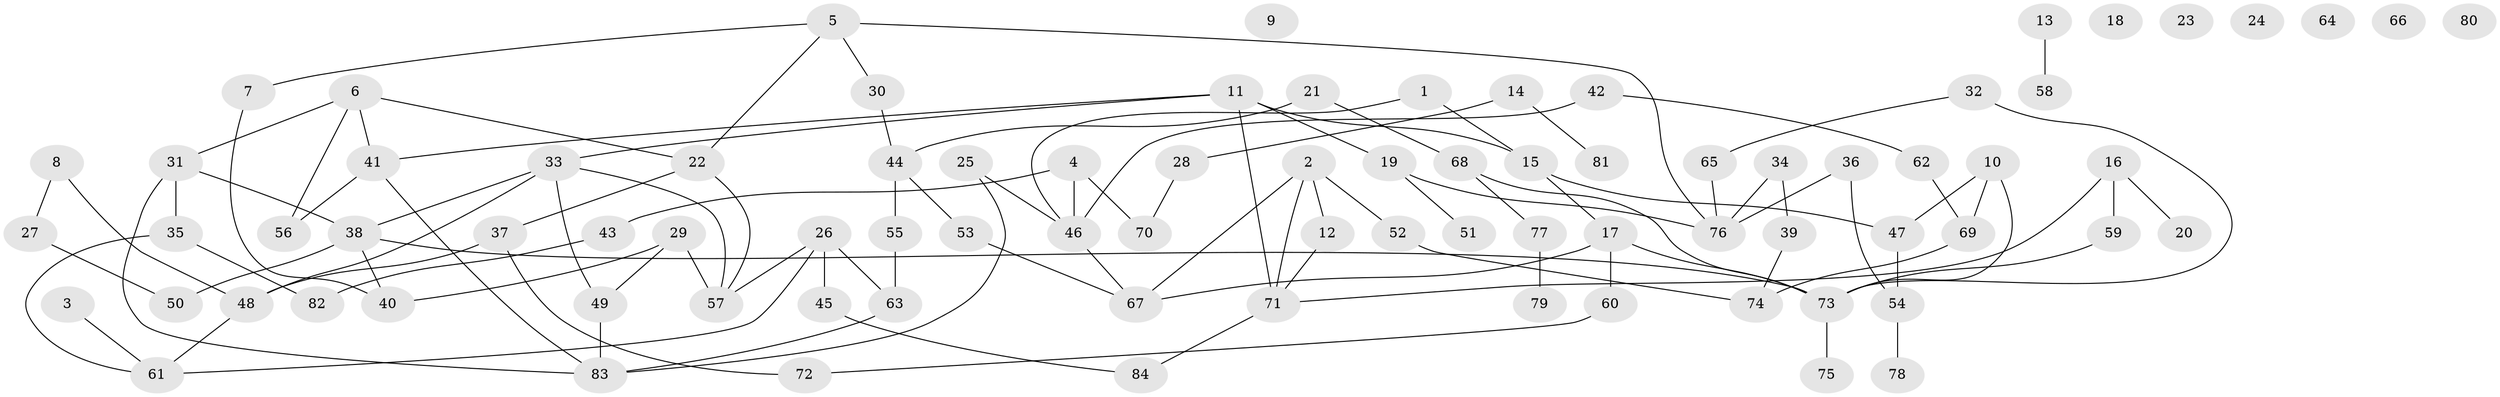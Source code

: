 // Generated by graph-tools (version 1.1) at 2025/12/03/09/25 04:12:52]
// undirected, 84 vertices, 107 edges
graph export_dot {
graph [start="1"]
  node [color=gray90,style=filled];
  1;
  2;
  3;
  4;
  5;
  6;
  7;
  8;
  9;
  10;
  11;
  12;
  13;
  14;
  15;
  16;
  17;
  18;
  19;
  20;
  21;
  22;
  23;
  24;
  25;
  26;
  27;
  28;
  29;
  30;
  31;
  32;
  33;
  34;
  35;
  36;
  37;
  38;
  39;
  40;
  41;
  42;
  43;
  44;
  45;
  46;
  47;
  48;
  49;
  50;
  51;
  52;
  53;
  54;
  55;
  56;
  57;
  58;
  59;
  60;
  61;
  62;
  63;
  64;
  65;
  66;
  67;
  68;
  69;
  70;
  71;
  72;
  73;
  74;
  75;
  76;
  77;
  78;
  79;
  80;
  81;
  82;
  83;
  84;
  1 -- 15;
  1 -- 46;
  2 -- 12;
  2 -- 52;
  2 -- 67;
  2 -- 71;
  3 -- 61;
  4 -- 43;
  4 -- 46;
  4 -- 70;
  5 -- 7;
  5 -- 22;
  5 -- 30;
  5 -- 76;
  6 -- 22;
  6 -- 31;
  6 -- 41;
  6 -- 56;
  7 -- 40;
  8 -- 27;
  8 -- 48;
  10 -- 47;
  10 -- 69;
  10 -- 73;
  11 -- 15;
  11 -- 19;
  11 -- 33;
  11 -- 41;
  11 -- 71;
  12 -- 71;
  13 -- 58;
  14 -- 28;
  14 -- 81;
  15 -- 17;
  15 -- 47;
  16 -- 20;
  16 -- 59;
  16 -- 71;
  17 -- 60;
  17 -- 67;
  17 -- 73;
  19 -- 51;
  19 -- 76;
  21 -- 44;
  21 -- 68;
  22 -- 37;
  22 -- 57;
  25 -- 46;
  25 -- 83;
  26 -- 45;
  26 -- 57;
  26 -- 61;
  26 -- 63;
  27 -- 50;
  28 -- 70;
  29 -- 40;
  29 -- 49;
  29 -- 57;
  30 -- 44;
  31 -- 35;
  31 -- 38;
  31 -- 83;
  32 -- 65;
  32 -- 73;
  33 -- 38;
  33 -- 48;
  33 -- 49;
  33 -- 57;
  34 -- 39;
  34 -- 76;
  35 -- 61;
  35 -- 82;
  36 -- 54;
  36 -- 76;
  37 -- 48;
  37 -- 72;
  38 -- 40;
  38 -- 50;
  38 -- 73;
  39 -- 74;
  41 -- 56;
  41 -- 83;
  42 -- 46;
  42 -- 62;
  43 -- 82;
  44 -- 53;
  44 -- 55;
  45 -- 84;
  46 -- 67;
  47 -- 54;
  48 -- 61;
  49 -- 83;
  52 -- 74;
  53 -- 67;
  54 -- 78;
  55 -- 63;
  59 -- 73;
  60 -- 72;
  62 -- 69;
  63 -- 83;
  65 -- 76;
  68 -- 73;
  68 -- 77;
  69 -- 74;
  71 -- 84;
  73 -- 75;
  77 -- 79;
}
